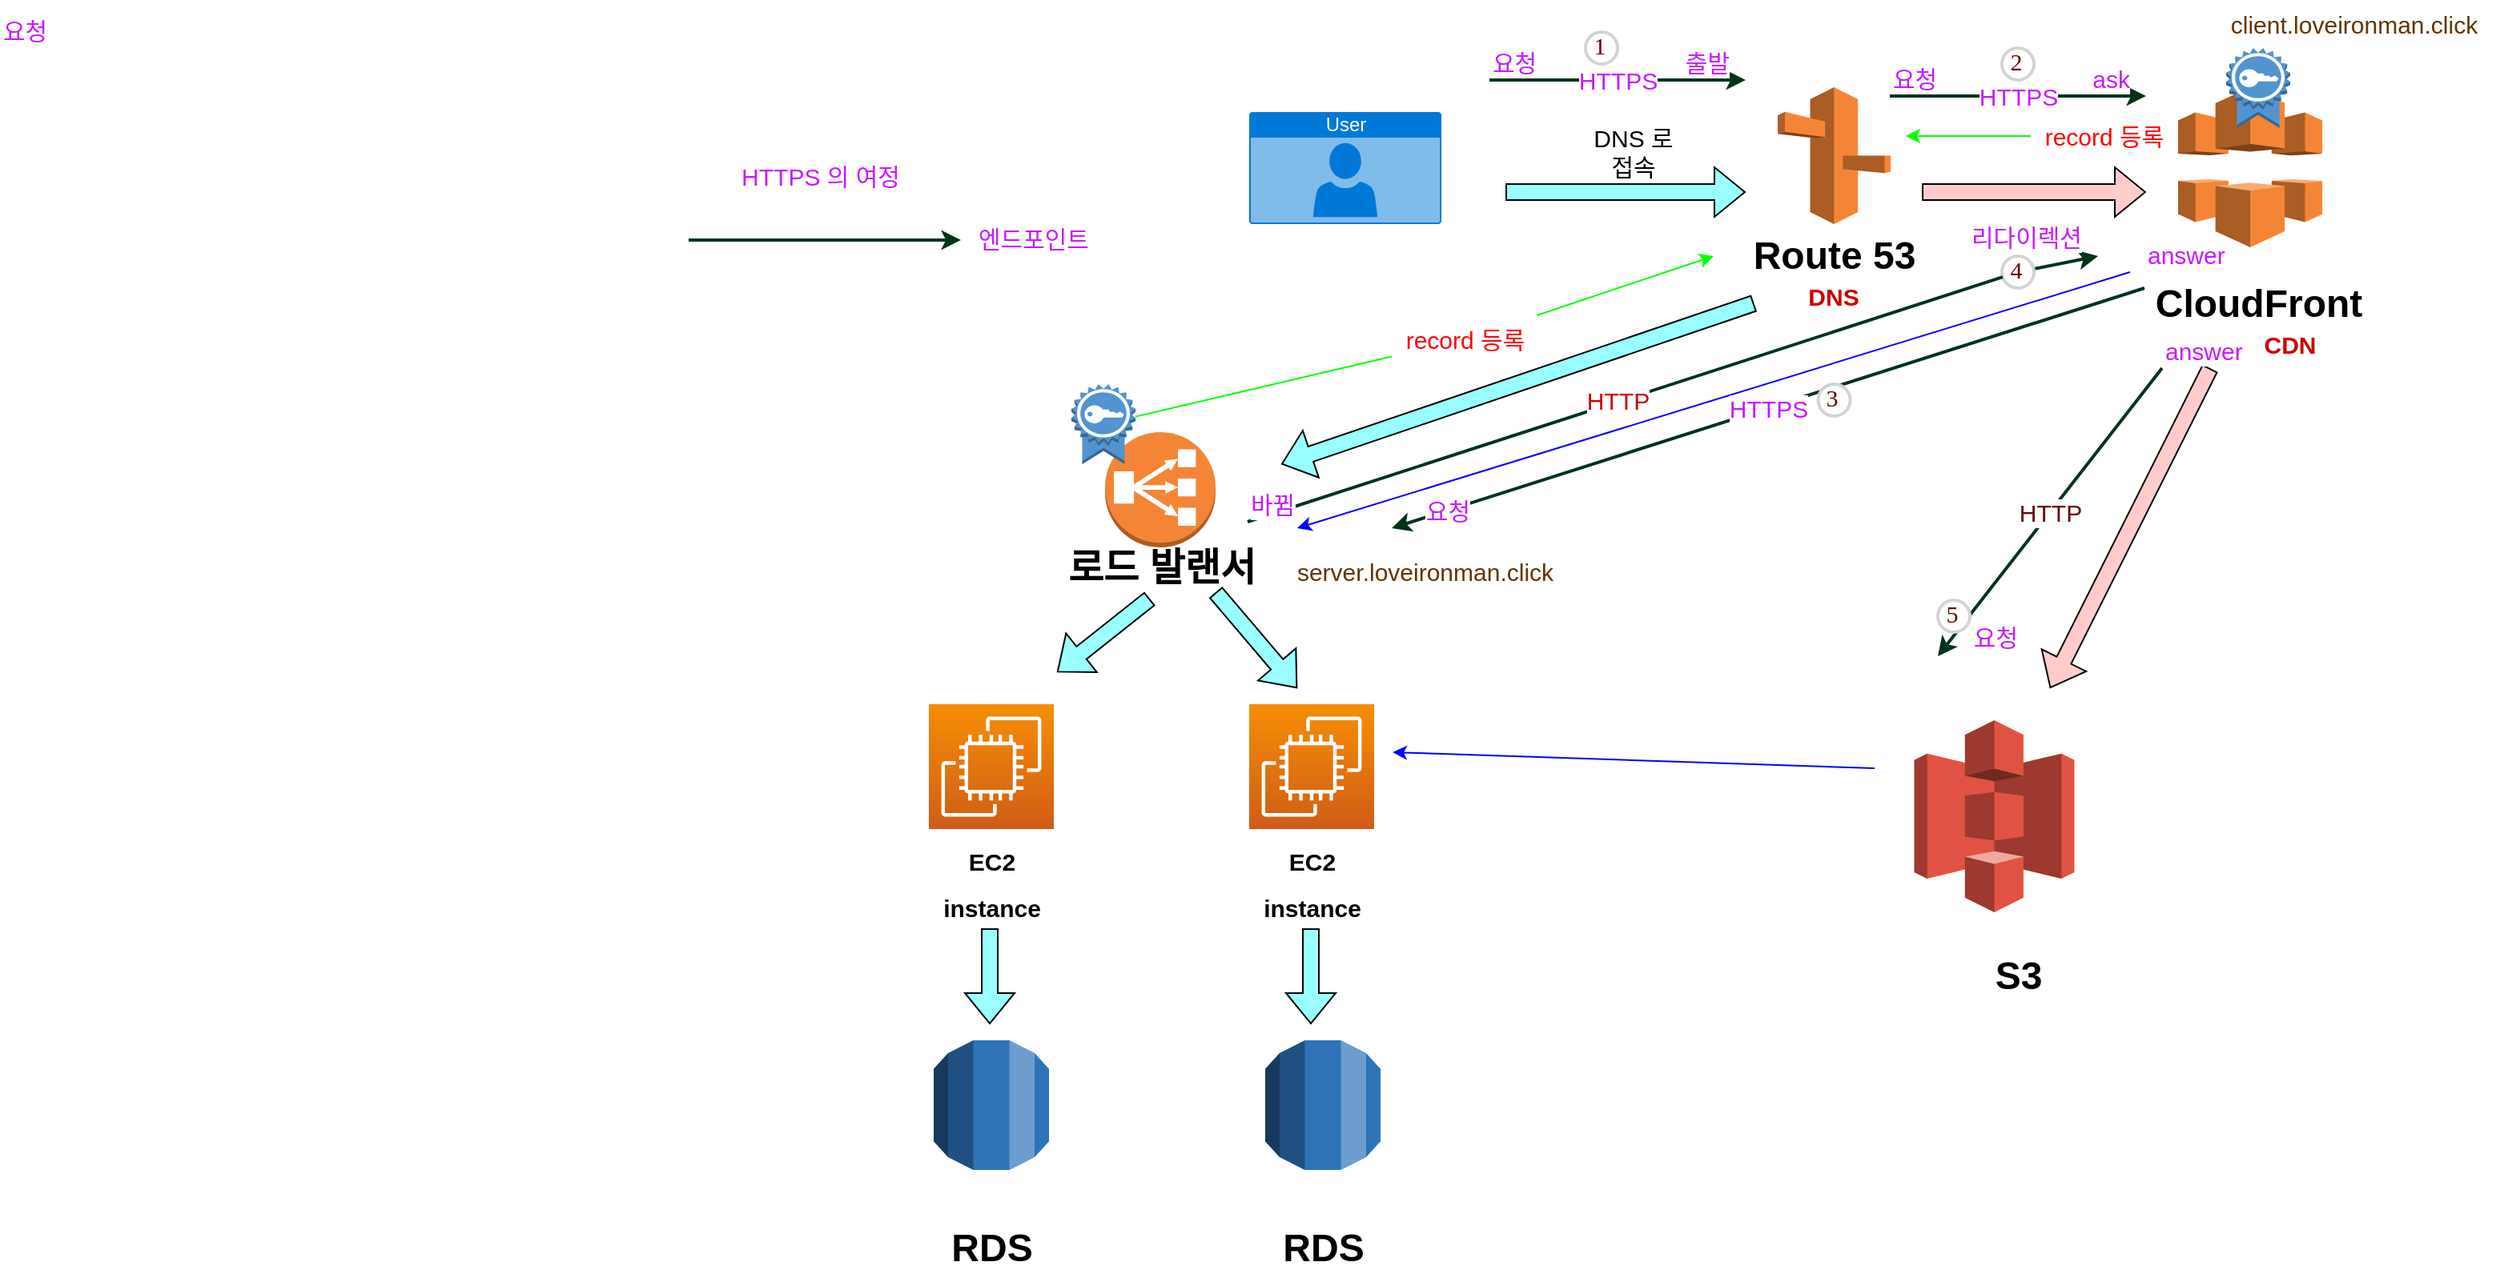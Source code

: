 <mxfile version="17.1.3" type="device"><diagram id="tXXaGe6cAILMguwbRKvT" name="Page-1"><mxGraphModel dx="3022" dy="762" grid="1" gridSize="10" guides="1" tooltips="1" connect="1" arrows="1" fold="1" page="1" pageScale="1" pageWidth="1600" pageHeight="1200" math="0" shadow="0"><root><mxCell id="0"/><mxCell id="1" parent="0"/><mxCell id="GPBWjyBL0ZjTZ_xT6M0S-1" value="User" style="html=1;strokeColor=none;fillColor=#0079D6;labelPosition=center;verticalLabelPosition=middle;verticalAlign=top;align=center;fontSize=12;outlineConnect=0;spacingTop=-6;fontColor=#FFFFFF;sketch=0;shape=mxgraph.sitemap.user;" vertex="1" parent="1"><mxGeometry x="580" y="70" width="120" height="70" as="geometry"/></mxCell><mxCell id="GPBWjyBL0ZjTZ_xT6M0S-2" value="" style="outlineConnect=0;dashed=0;verticalLabelPosition=bottom;verticalAlign=top;align=center;html=1;shape=mxgraph.aws3.route_53;fillColor=#F58536;gradientColor=none;" vertex="1" parent="1"><mxGeometry x="910" y="54.5" width="70.5" height="85.5" as="geometry"/></mxCell><mxCell id="GPBWjyBL0ZjTZ_xT6M0S-3" value="" style="outlineConnect=0;dashed=0;verticalLabelPosition=bottom;verticalAlign=top;align=center;html=1;shape=mxgraph.aws3.cloudfront;fillColor=#F58536;gradientColor=none;shadow=0;" vertex="1" parent="1"><mxGeometry x="1160" y="54.5" width="90" height="100" as="geometry"/></mxCell><mxCell id="GPBWjyBL0ZjTZ_xT6M0S-4" value="" style="outlineConnect=0;dashed=0;verticalLabelPosition=bottom;verticalAlign=top;align=center;html=1;shape=mxgraph.aws3.classic_load_balancer;fillColor=#F58536;gradientColor=none;" vertex="1" parent="1"><mxGeometry x="490" y="270" width="69" height="72" as="geometry"/></mxCell><mxCell id="GPBWjyBL0ZjTZ_xT6M0S-5" value="" style="sketch=0;points=[[0,0,0],[0.25,0,0],[0.5,0,0],[0.75,0,0],[1,0,0],[0,1,0],[0.25,1,0],[0.5,1,0],[0.75,1,0],[1,1,0],[0,0.25,0],[0,0.5,0],[0,0.75,0],[1,0.25,0],[1,0.5,0],[1,0.75,0]];outlineConnect=0;fontColor=#232F3E;gradientColor=#F78E04;gradientDirection=north;fillColor=#D05C17;strokeColor=#ffffff;dashed=0;verticalLabelPosition=bottom;verticalAlign=top;align=center;html=1;fontSize=12;fontStyle=0;aspect=fixed;shape=mxgraph.aws4.resourceIcon;resIcon=mxgraph.aws4.ec2;" vertex="1" parent="1"><mxGeometry x="380" y="440" width="78" height="78" as="geometry"/></mxCell><mxCell id="GPBWjyBL0ZjTZ_xT6M0S-6" value="" style="sketch=0;points=[[0,0,0],[0.25,0,0],[0.5,0,0],[0.75,0,0],[1,0,0],[0,1,0],[0.25,1,0],[0.5,1,0],[0.75,1,0],[1,1,0],[0,0.25,0],[0,0.5,0],[0,0.75,0],[1,0.25,0],[1,0.5,0],[1,0.75,0]];outlineConnect=0;fontColor=#232F3E;gradientColor=#F78E04;gradientDirection=north;fillColor=#D05C17;strokeColor=#ffffff;dashed=0;verticalLabelPosition=bottom;verticalAlign=top;align=center;html=1;fontSize=12;fontStyle=0;aspect=fixed;shape=mxgraph.aws4.resourceIcon;resIcon=mxgraph.aws4.ec2;" vertex="1" parent="1"><mxGeometry x="580" y="440" width="78" height="78" as="geometry"/></mxCell><mxCell id="GPBWjyBL0ZjTZ_xT6M0S-7" value="" style="outlineConnect=0;dashed=0;verticalLabelPosition=bottom;verticalAlign=top;align=center;html=1;shape=mxgraph.aws3.rds;fillColor=#2E73B8;gradientColor=none;" vertex="1" parent="1"><mxGeometry x="383" y="650" width="72" height="81" as="geometry"/></mxCell><mxCell id="GPBWjyBL0ZjTZ_xT6M0S-8" value="" style="outlineConnect=0;dashed=0;verticalLabelPosition=bottom;verticalAlign=top;align=center;html=1;shape=mxgraph.aws3.rds;fillColor=#2E73B8;gradientColor=none;" vertex="1" parent="1"><mxGeometry x="590" y="650" width="72" height="81" as="geometry"/></mxCell><mxCell id="GPBWjyBL0ZjTZ_xT6M0S-9" value="Route 53" style="text;strokeColor=none;fillColor=none;html=1;fontSize=24;fontStyle=1;verticalAlign=middle;align=center;" vertex="1" parent="1"><mxGeometry x="895.25" y="140" width="100" height="40" as="geometry"/></mxCell><mxCell id="GPBWjyBL0ZjTZ_xT6M0S-10" value="CloudFront" style="text;strokeColor=none;fillColor=none;html=1;fontSize=24;fontStyle=1;verticalAlign=middle;align=center;" vertex="1" parent="1"><mxGeometry x="1160" y="170" width="100" height="40" as="geometry"/></mxCell><mxCell id="GPBWjyBL0ZjTZ_xT6M0S-11" value="" style="outlineConnect=0;dashed=0;verticalLabelPosition=bottom;verticalAlign=top;align=center;html=1;shape=mxgraph.aws3.s3;fillColor=#E05243;gradientColor=none;shadow=0;" vertex="1" parent="1"><mxGeometry x="995.25" y="450" width="100" height="120" as="geometry"/></mxCell><mxCell id="GPBWjyBL0ZjTZ_xT6M0S-12" value="S3" style="text;strokeColor=none;fillColor=none;html=1;fontSize=24;fontStyle=1;verticalAlign=middle;align=center;" vertex="1" parent="1"><mxGeometry x="1010" y="590" width="100" height="40" as="geometry"/></mxCell><mxCell id="GPBWjyBL0ZjTZ_xT6M0S-13" value="&lt;font style=&quot;font-size: 15px&quot;&gt;EC2&lt;br&gt;instance&lt;/font&gt;" style="text;strokeColor=none;fillColor=none;html=1;fontSize=24;fontStyle=1;verticalAlign=middle;align=center;" vertex="1" parent="1"><mxGeometry x="369" y="530" width="100" height="40" as="geometry"/></mxCell><mxCell id="GPBWjyBL0ZjTZ_xT6M0S-14" value="&lt;font style=&quot;font-size: 15px&quot;&gt;EC2&lt;br&gt;instance&lt;/font&gt;" style="text;strokeColor=none;fillColor=none;html=1;fontSize=24;fontStyle=1;verticalAlign=middle;align=center;" vertex="1" parent="1"><mxGeometry x="569" y="530" width="100" height="40" as="geometry"/></mxCell><mxCell id="GPBWjyBL0ZjTZ_xT6M0S-15" value="RDS" style="text;strokeColor=none;fillColor=none;html=1;fontSize=24;fontStyle=1;verticalAlign=middle;align=center;" vertex="1" parent="1"><mxGeometry x="369" y="760" width="100" height="40" as="geometry"/></mxCell><mxCell id="GPBWjyBL0ZjTZ_xT6M0S-16" value="RDS" style="text;strokeColor=none;fillColor=none;html=1;fontSize=24;fontStyle=1;verticalAlign=middle;align=center;" vertex="1" parent="1"><mxGeometry x="576" y="760" width="100" height="40" as="geometry"/></mxCell><mxCell id="GPBWjyBL0ZjTZ_xT6M0S-17" value="" style="outlineConnect=0;dashed=0;verticalLabelPosition=bottom;verticalAlign=top;align=center;html=1;shape=mxgraph.aws3.certificate;fillColor=#5294CF;gradientColor=none;fontSize=15;" vertex="1" parent="1"><mxGeometry x="469" y="240" width="40" height="50" as="geometry"/></mxCell><mxCell id="GPBWjyBL0ZjTZ_xT6M0S-18" value="로드 발랜서" style="text;strokeColor=none;fillColor=none;html=1;fontSize=24;fontStyle=1;verticalAlign=middle;align=center;" vertex="1" parent="1"><mxGeometry x="474.5" y="335" width="100" height="40" as="geometry"/></mxCell><mxCell id="GPBWjyBL0ZjTZ_xT6M0S-19" value="" style="outlineConnect=0;dashed=0;verticalLabelPosition=bottom;verticalAlign=top;align=center;html=1;shape=mxgraph.aws3.certificate;fillColor=#5294CF;gradientColor=none;fontSize=15;" vertex="1" parent="1"><mxGeometry x="1190" y="30" width="40" height="50" as="geometry"/></mxCell><mxCell id="GPBWjyBL0ZjTZ_xT6M0S-20" value="" style="shape=flexArrow;endArrow=classic;html=1;rounded=0;fontSize=15;fillColor=#99FFFF;" edge="1" parent="1"><mxGeometry width="50" height="50" relative="1" as="geometry"><mxPoint x="740" y="120" as="sourcePoint"/><mxPoint x="890" y="120" as="targetPoint"/></mxGeometry></mxCell><mxCell id="GPBWjyBL0ZjTZ_xT6M0S-21" value="" style="shape=flexArrow;endArrow=classic;html=1;rounded=0;fontSize=15;fillColor=#99FFFF;" edge="1" parent="1"><mxGeometry width="50" height="50" relative="1" as="geometry"><mxPoint x="895.25" y="189.5" as="sourcePoint"/><mxPoint x="600" y="290" as="targetPoint"/></mxGeometry></mxCell><mxCell id="GPBWjyBL0ZjTZ_xT6M0S-22" value="" style="shape=flexArrow;endArrow=classic;html=1;rounded=0;fontSize=15;fillColor=#99FFFF;exitX=0.435;exitY=0.975;exitDx=0;exitDy=0;exitPerimeter=0;" edge="1" parent="1" source="GPBWjyBL0ZjTZ_xT6M0S-18"><mxGeometry width="50" height="50" relative="1" as="geometry"><mxPoint x="540" y="380" as="sourcePoint"/><mxPoint x="460" y="420" as="targetPoint"/></mxGeometry></mxCell><mxCell id="GPBWjyBL0ZjTZ_xT6M0S-23" value="" style="shape=flexArrow;endArrow=classic;html=1;rounded=0;fontSize=15;fillColor=#99FFFF;" edge="1" parent="1"><mxGeometry width="50" height="50" relative="1" as="geometry"><mxPoint x="559" y="370" as="sourcePoint"/><mxPoint x="610" y="430" as="targetPoint"/></mxGeometry></mxCell><mxCell id="GPBWjyBL0ZjTZ_xT6M0S-24" value="" style="shape=flexArrow;endArrow=classic;html=1;rounded=0;fontSize=15;fillColor=#99FFFF;" edge="1" parent="1"><mxGeometry width="50" height="50" relative="1" as="geometry"><mxPoint x="418" y="580" as="sourcePoint"/><mxPoint x="418" y="640" as="targetPoint"/></mxGeometry></mxCell><mxCell id="GPBWjyBL0ZjTZ_xT6M0S-25" value="" style="shape=flexArrow;endArrow=classic;html=1;rounded=0;fontSize=15;fillColor=#99FFFF;" edge="1" parent="1"><mxGeometry width="50" height="50" relative="1" as="geometry"><mxPoint x="618.5" y="580" as="sourcePoint"/><mxPoint x="618.5" y="640" as="targetPoint"/></mxGeometry></mxCell><mxCell id="GPBWjyBL0ZjTZ_xT6M0S-26" value="" style="shape=flexArrow;endArrow=classic;html=1;rounded=0;fontSize=15;fillColor=#FFCCCC;" edge="1" parent="1"><mxGeometry width="50" height="50" relative="1" as="geometry"><mxPoint x="1000" y="120" as="sourcePoint"/><mxPoint x="1140" y="120" as="targetPoint"/></mxGeometry></mxCell><mxCell id="GPBWjyBL0ZjTZ_xT6M0S-27" value="" style="shape=flexArrow;endArrow=classic;html=1;rounded=0;fontSize=15;fillColor=#FFCCCC;" edge="1" parent="1"><mxGeometry width="50" height="50" relative="1" as="geometry"><mxPoint x="1180" y="230" as="sourcePoint"/><mxPoint x="1080" y="430" as="targetPoint"/></mxGeometry></mxCell><mxCell id="GPBWjyBL0ZjTZ_xT6M0S-30" value="" style="endArrow=classic;html=1;rounded=0;fontSize=15;fillColor=#CC0000;strokeColor=#0000FF;" edge="1" parent="1"><mxGeometry width="50" height="50" relative="1" as="geometry"><mxPoint x="1130" y="170" as="sourcePoint"/><mxPoint x="610" y="330" as="targetPoint"/></mxGeometry></mxCell><mxCell id="GPBWjyBL0ZjTZ_xT6M0S-31" value="" style="endArrow=classic;html=1;rounded=0;fontSize=15;fillColor=#CC0000;strokeColor=#0000FF;" edge="1" parent="1"><mxGeometry width="50" height="50" relative="1" as="geometry"><mxPoint x="970.5" y="480" as="sourcePoint"/><mxPoint x="669.5" y="469.997" as="targetPoint"/></mxGeometry></mxCell><mxCell id="GPBWjyBL0ZjTZ_xT6M0S-33" value="DNS 로 접속" style="text;html=1;strokeColor=none;fillColor=none;align=center;verticalAlign=middle;whiteSpace=wrap;rounded=0;fontSize=15;" vertex="1" parent="1"><mxGeometry x="790" y="80" width="60" height="30" as="geometry"/></mxCell><mxCell id="GPBWjyBL0ZjTZ_xT6M0S-34" value="" style="endArrow=classic;html=1;rounded=0;fontSize=15;fillColor=#CC0000;strokeColor=#00FF00;startArrow=none;" edge="1" parent="1" source="GPBWjyBL0ZjTZ_xT6M0S-35"><mxGeometry width="50" height="50" relative="1" as="geometry"><mxPoint x="570" y="260" as="sourcePoint"/><mxPoint x="870" y="160" as="targetPoint"/></mxGeometry></mxCell><mxCell id="GPBWjyBL0ZjTZ_xT6M0S-35" value="&lt;font color=&quot;#ff0000&quot;&gt;record 등록&lt;/font&gt;" style="text;html=1;strokeColor=none;fillColor=none;align=center;verticalAlign=middle;whiteSpace=wrap;rounded=0;fontSize=15;" vertex="1" parent="1"><mxGeometry x="669" y="197" width="92" height="30" as="geometry"/></mxCell><mxCell id="GPBWjyBL0ZjTZ_xT6M0S-36" value="" style="endArrow=none;html=1;rounded=0;fontSize=15;fillColor=#CC0000;strokeColor=#00FF00;" edge="1" parent="1" source="GPBWjyBL0ZjTZ_xT6M0S-17" target="GPBWjyBL0ZjTZ_xT6M0S-35"><mxGeometry width="50" height="50" relative="1" as="geometry"><mxPoint x="570" y="260" as="sourcePoint"/><mxPoint x="870" y="160" as="targetPoint"/></mxGeometry></mxCell><mxCell id="GPBWjyBL0ZjTZ_xT6M0S-37" value="" style="endArrow=classic;html=1;rounded=0;fontSize=15;fillColor=#CC0000;strokeColor=#00FF00;startArrow=none;" edge="1" parent="1" source="GPBWjyBL0ZjTZ_xT6M0S-38"><mxGeometry width="50" height="50" relative="1" as="geometry"><mxPoint x="995.25" y="100" as="sourcePoint"/><mxPoint x="990" y="85" as="targetPoint"/></mxGeometry></mxCell><mxCell id="GPBWjyBL0ZjTZ_xT6M0S-38" value="&lt;font color=&quot;#ff0000&quot;&gt;record 등록&lt;/font&gt;" style="text;html=1;strokeColor=none;fillColor=none;align=center;verticalAlign=middle;whiteSpace=wrap;rounded=0;fontSize=15;" vertex="1" parent="1"><mxGeometry x="1068" y="70" width="92" height="30" as="geometry"/></mxCell><mxCell id="GPBWjyBL0ZjTZ_xT6M0S-43" value="" style="endArrow=classic;html=1;rounded=0;fontSize=15;fontColor=#FF0000;strokeColor=#00331A;fillColor=#CC0000;strokeWidth=2;" edge="1" parent="1"><mxGeometry relative="1" as="geometry"><mxPoint x="730" y="50" as="sourcePoint"/><mxPoint x="890" y="50" as="targetPoint"/></mxGeometry></mxCell><mxCell id="GPBWjyBL0ZjTZ_xT6M0S-44" value="HTTPS" style="edgeLabel;resizable=0;html=1;align=center;verticalAlign=middle;fontSize=15;fontColor=#C919FF;" connectable="0" vertex="1" parent="GPBWjyBL0ZjTZ_xT6M0S-43"><mxGeometry relative="1" as="geometry"/></mxCell><mxCell id="GPBWjyBL0ZjTZ_xT6M0S-45" value="요청" style="edgeLabel;resizable=0;html=1;align=left;verticalAlign=bottom;fontSize=15;fontColor=#C919FF;" connectable="0" vertex="1" parent="GPBWjyBL0ZjTZ_xT6M0S-43"><mxGeometry x="-1" relative="1" as="geometry"/></mxCell><mxCell id="GPBWjyBL0ZjTZ_xT6M0S-46" value="출발" style="edgeLabel;resizable=0;html=1;align=right;verticalAlign=bottom;fontSize=15;fontColor=#C919FF;" connectable="0" vertex="1" parent="GPBWjyBL0ZjTZ_xT6M0S-43"><mxGeometry x="1" relative="1" as="geometry"><mxPoint x="-10" as="offset"/></mxGeometry></mxCell><mxCell id="GPBWjyBL0ZjTZ_xT6M0S-48" value="&lt;font color=&quot;#663300&quot;&gt;server.loveironman.click&lt;/font&gt;" style="text;html=1;strokeColor=none;fillColor=none;align=center;verticalAlign=middle;whiteSpace=wrap;rounded=0;fontSize=15;fontColor=#C919FF;" vertex="1" parent="1"><mxGeometry x="600" y="342" width="180" height="30" as="geometry"/></mxCell><mxCell id="GPBWjyBL0ZjTZ_xT6M0S-49" value="&lt;font color=&quot;#663300&quot;&gt;client.loveironman.click&lt;/font&gt;" style="text;html=1;strokeColor=none;fillColor=none;align=center;verticalAlign=middle;whiteSpace=wrap;rounded=0;fontSize=15;fontColor=#C919FF;" vertex="1" parent="1"><mxGeometry x="1180" width="180" height="30" as="geometry"/></mxCell><mxCell id="GPBWjyBL0ZjTZ_xT6M0S-50" value="&lt;font color=&quot;#cc0000&quot;&gt;&lt;b&gt;DNS&lt;/b&gt;&lt;/font&gt;" style="text;html=1;strokeColor=none;fillColor=none;align=center;verticalAlign=middle;whiteSpace=wrap;rounded=0;fontSize=15;fontColor=#663300;" vertex="1" parent="1"><mxGeometry x="915.25" y="170" width="60" height="30" as="geometry"/></mxCell><mxCell id="GPBWjyBL0ZjTZ_xT6M0S-51" value="&lt;font color=&quot;#cc0000&quot;&gt;&lt;b&gt;CDN&lt;/b&gt;&lt;/font&gt;" style="text;html=1;strokeColor=none;fillColor=none;align=center;verticalAlign=middle;whiteSpace=wrap;rounded=0;fontSize=15;fontColor=#663300;" vertex="1" parent="1"><mxGeometry x="1200" y="200" width="60" height="30" as="geometry"/></mxCell><mxCell id="GPBWjyBL0ZjTZ_xT6M0S-52" value="" style="endArrow=classic;html=1;rounded=0;fontSize=15;fontColor=#FF0000;strokeColor=#00331A;fillColor=#CC0000;strokeWidth=2;" edge="1" parent="1"><mxGeometry relative="1" as="geometry"><mxPoint x="980" y="60" as="sourcePoint"/><mxPoint x="1140" y="60" as="targetPoint"/></mxGeometry></mxCell><mxCell id="GPBWjyBL0ZjTZ_xT6M0S-53" value="HTTPS" style="edgeLabel;resizable=0;html=1;align=center;verticalAlign=middle;fontSize=15;fontColor=#C919FF;" connectable="0" vertex="1" parent="GPBWjyBL0ZjTZ_xT6M0S-52"><mxGeometry relative="1" as="geometry"/></mxCell><mxCell id="GPBWjyBL0ZjTZ_xT6M0S-54" value="요청" style="edgeLabel;resizable=0;html=1;align=left;verticalAlign=bottom;fontSize=15;fontColor=#C919FF;" connectable="0" vertex="1" parent="GPBWjyBL0ZjTZ_xT6M0S-52"><mxGeometry x="-1" relative="1" as="geometry"/></mxCell><mxCell id="GPBWjyBL0ZjTZ_xT6M0S-55" value="ask" style="edgeLabel;resizable=0;html=1;align=right;verticalAlign=bottom;fontSize=15;fontColor=#C919FF;" connectable="0" vertex="1" parent="GPBWjyBL0ZjTZ_xT6M0S-52"><mxGeometry x="1" relative="1" as="geometry"><mxPoint x="-10" as="offset"/></mxGeometry></mxCell><mxCell id="GPBWjyBL0ZjTZ_xT6M0S-56" value="" style="endArrow=classic;html=1;rounded=0;fontSize=15;fontColor=#FF0000;strokeColor=#00331A;fillColor=#CC0000;strokeWidth=2;" edge="1" parent="1"><mxGeometry relative="1" as="geometry"><mxPoint x="1139" y="180" as="sourcePoint"/><mxPoint x="669" y="330" as="targetPoint"/></mxGeometry></mxCell><mxCell id="GPBWjyBL0ZjTZ_xT6M0S-57" value="HTTPS" style="edgeLabel;resizable=0;html=1;align=center;verticalAlign=middle;fontSize=15;fontColor=#C919FF;" connectable="0" vertex="1" parent="GPBWjyBL0ZjTZ_xT6M0S-56"><mxGeometry relative="1" as="geometry"/></mxCell><mxCell id="GPBWjyBL0ZjTZ_xT6M0S-58" value="answer" style="edgeLabel;resizable=0;html=1;align=left;verticalAlign=bottom;fontSize=15;fontColor=#C919FF;" connectable="0" vertex="1" parent="GPBWjyBL0ZjTZ_xT6M0S-56"><mxGeometry x="-1" relative="1" as="geometry"><mxPoint y="-10" as="offset"/></mxGeometry></mxCell><mxCell id="GPBWjyBL0ZjTZ_xT6M0S-59" value="요청" style="edgeLabel;resizable=0;html=1;align=right;verticalAlign=bottom;fontSize=15;fontColor=#C919FF;" connectable="0" vertex="1" parent="GPBWjyBL0ZjTZ_xT6M0S-56"><mxGeometry x="1" relative="1" as="geometry"><mxPoint x="50" as="offset"/></mxGeometry></mxCell><mxCell id="GPBWjyBL0ZjTZ_xT6M0S-60" value="" style="endArrow=classic;html=1;rounded=0;fontSize=15;fontColor=#FF0000;strokeColor=#00331A;fillColor=#CC0000;strokeWidth=2;startArrow=none;" edge="1" parent="1" source="GPBWjyBL0ZjTZ_xT6M0S-71"><mxGeometry relative="1" as="geometry"><mxPoint x="579" y="326" as="sourcePoint"/><mxPoint x="1110" y="160" as="targetPoint"/></mxGeometry></mxCell><mxCell id="GPBWjyBL0ZjTZ_xT6M0S-63" value="리다이렉션" style="edgeLabel;resizable=0;html=1;align=right;verticalAlign=bottom;fontSize=15;fontColor=#C919FF;" connectable="0" vertex="1" parent="GPBWjyBL0ZjTZ_xT6M0S-60"><mxGeometry x="1" relative="1" as="geometry"><mxPoint x="-10" as="offset"/></mxGeometry></mxCell><mxCell id="GPBWjyBL0ZjTZ_xT6M0S-64" value="" style="endArrow=classic;html=1;rounded=0;fontSize=15;fontColor=#FF0000;strokeColor=#00331A;fillColor=#CC0000;strokeWidth=2;" edge="1" parent="1"><mxGeometry relative="1" as="geometry"><mxPoint x="1150" y="230" as="sourcePoint"/><mxPoint x="1010" y="410" as="targetPoint"/></mxGeometry></mxCell><mxCell id="GPBWjyBL0ZjTZ_xT6M0S-65" value="&lt;font color=&quot;#660000&quot;&gt;HTTP&lt;/font&gt;" style="edgeLabel;resizable=0;html=1;align=center;verticalAlign=middle;fontSize=15;fontColor=#C919FF;" connectable="0" vertex="1" parent="GPBWjyBL0ZjTZ_xT6M0S-64"><mxGeometry relative="1" as="geometry"/></mxCell><mxCell id="GPBWjyBL0ZjTZ_xT6M0S-66" value="answer" style="edgeLabel;resizable=0;html=1;align=left;verticalAlign=bottom;fontSize=15;fontColor=#C919FF;" connectable="0" vertex="1" parent="GPBWjyBL0ZjTZ_xT6M0S-64"><mxGeometry x="-1" relative="1" as="geometry"/></mxCell><mxCell id="GPBWjyBL0ZjTZ_xT6M0S-67" value="요청" style="edgeLabel;resizable=0;html=1;align=right;verticalAlign=bottom;fontSize=15;fontColor=#C919FF;" connectable="0" vertex="1" parent="GPBWjyBL0ZjTZ_xT6M0S-64"><mxGeometry x="1" relative="1" as="geometry"><mxPoint x="50" as="offset"/></mxGeometry></mxCell><mxCell id="GPBWjyBL0ZjTZ_xT6M0S-68" value="1" style="ellipse;whiteSpace=wrap;html=1;aspect=fixed;strokeWidth=2;fontFamily=Tahoma;spacingBottom=4;spacingRight=2;strokeColor=#d3d3d3;fontSize=15;fontColor=#660000;" vertex="1" parent="1"><mxGeometry x="790" y="20" width="20" height="20" as="geometry"/></mxCell><mxCell id="GPBWjyBL0ZjTZ_xT6M0S-69" value="2" style="ellipse;whiteSpace=wrap;html=1;aspect=fixed;strokeWidth=2;fontFamily=Tahoma;spacingBottom=4;spacingRight=2;strokeColor=#d3d3d3;fontSize=15;fontColor=#660000;" vertex="1" parent="1"><mxGeometry x="1050" y="30" width="20" height="20" as="geometry"/></mxCell><mxCell id="GPBWjyBL0ZjTZ_xT6M0S-70" value="3" style="ellipse;whiteSpace=wrap;html=1;aspect=fixed;strokeWidth=2;fontFamily=Tahoma;spacingBottom=4;spacingRight=2;strokeColor=#d3d3d3;fontSize=15;fontColor=#660000;" vertex="1" parent="1"><mxGeometry x="935.25" y="240" width="20" height="20" as="geometry"/></mxCell><mxCell id="GPBWjyBL0ZjTZ_xT6M0S-71" value="4" style="ellipse;whiteSpace=wrap;html=1;aspect=fixed;strokeWidth=2;fontFamily=Tahoma;spacingBottom=4;spacingRight=2;strokeColor=#d3d3d3;fontSize=15;fontColor=#660000;" vertex="1" parent="1"><mxGeometry x="1050" y="160" width="20" height="20" as="geometry"/></mxCell><mxCell id="GPBWjyBL0ZjTZ_xT6M0S-72" value="" style="endArrow=none;html=1;rounded=0;fontSize=15;fontColor=#FF0000;strokeColor=#00331A;fillColor=#CC0000;strokeWidth=2;" edge="1" parent="1" target="GPBWjyBL0ZjTZ_xT6M0S-71"><mxGeometry relative="1" as="geometry"><mxPoint x="579" y="326" as="sourcePoint"/><mxPoint x="1110" y="160" as="targetPoint"/></mxGeometry></mxCell><mxCell id="GPBWjyBL0ZjTZ_xT6M0S-73" value="&lt;font color=&quot;#cc0000&quot;&gt;HTTP&lt;/font&gt;" style="edgeLabel;resizable=0;html=1;align=center;verticalAlign=middle;fontSize=15;fontColor=#C919FF;" connectable="0" vertex="1" parent="GPBWjyBL0ZjTZ_xT6M0S-72"><mxGeometry relative="1" as="geometry"><mxPoint x="-5" as="offset"/></mxGeometry></mxCell><mxCell id="GPBWjyBL0ZjTZ_xT6M0S-74" value="바뀜" style="edgeLabel;resizable=0;html=1;align=left;verticalAlign=bottom;fontSize=15;fontColor=#C919FF;" connectable="0" vertex="1" parent="GPBWjyBL0ZjTZ_xT6M0S-72"><mxGeometry x="-1" relative="1" as="geometry"/></mxCell><mxCell id="GPBWjyBL0ZjTZ_xT6M0S-76" value="5" style="ellipse;whiteSpace=wrap;html=1;aspect=fixed;strokeWidth=2;fontFamily=Tahoma;spacingBottom=4;spacingRight=2;strokeColor=#d3d3d3;fontSize=15;fontColor=#660000;" vertex="1" parent="1"><mxGeometry x="1010" y="375" width="20" height="20" as="geometry"/></mxCell><mxCell id="GPBWjyBL0ZjTZ_xT6M0S-77" value="" style="endArrow=classic;html=1;rounded=0;fontSize=15;fontColor=#FF0000;strokeColor=#00331A;fillColor=#CC0000;strokeWidth=2;" edge="1" parent="1"><mxGeometry relative="1" as="geometry"><mxPoint x="230" y="150" as="sourcePoint"/><mxPoint x="400" y="150" as="targetPoint"/><Array as="points"/></mxGeometry></mxCell><mxCell id="GPBWjyBL0ZjTZ_xT6M0S-79" value="요청" style="edgeLabel;resizable=0;html=1;align=left;verticalAlign=bottom;fontSize=15;fontColor=#C919FF;" connectable="0" vertex="1" parent="GPBWjyBL0ZjTZ_xT6M0S-77"><mxGeometry x="-1" relative="1" as="geometry"><mxPoint x="-430" y="-120" as="offset"/></mxGeometry></mxCell><mxCell id="GPBWjyBL0ZjTZ_xT6M0S-80" value="엔드포인트" style="edgeLabel;resizable=0;html=1;align=right;verticalAlign=bottom;fontSize=15;fontColor=#C919FF;" connectable="0" vertex="1" parent="GPBWjyBL0ZjTZ_xT6M0S-77"><mxGeometry x="1" relative="1" as="geometry"><mxPoint x="80" y="10" as="offset"/></mxGeometry></mxCell><mxCell id="GPBWjyBL0ZjTZ_xT6M0S-81" value="HTTPS 의 여정" style="edgeLabel;resizable=0;html=1;align=center;verticalAlign=middle;fontSize=15;fontColor=#C919FF;" connectable="0" vertex="1" parent="1"><mxGeometry x="310.003" y="119.998" as="geometry"><mxPoint x="2" y="-10" as="offset"/></mxGeometry></mxCell></root></mxGraphModel></diagram></mxfile>